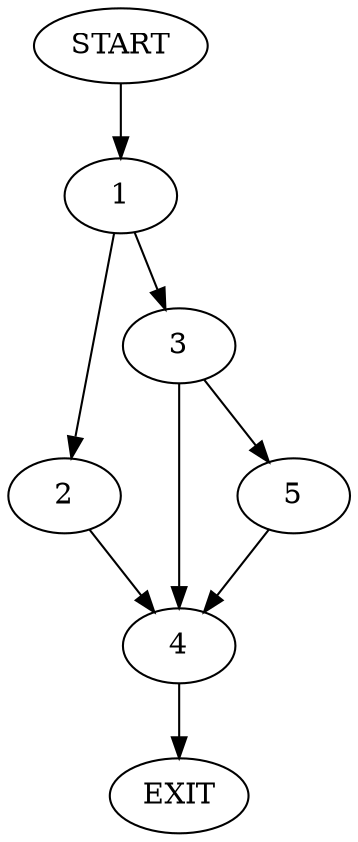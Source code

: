 digraph {
0 [label="START"];
1;
2;
3;
4;
5;
6 [label="EXIT"];
0 -> 1;
1 -> 2;
1 -> 3;
2 -> 4;
3 -> 5;
3 -> 4;
4 -> 6;
5 -> 4;
}